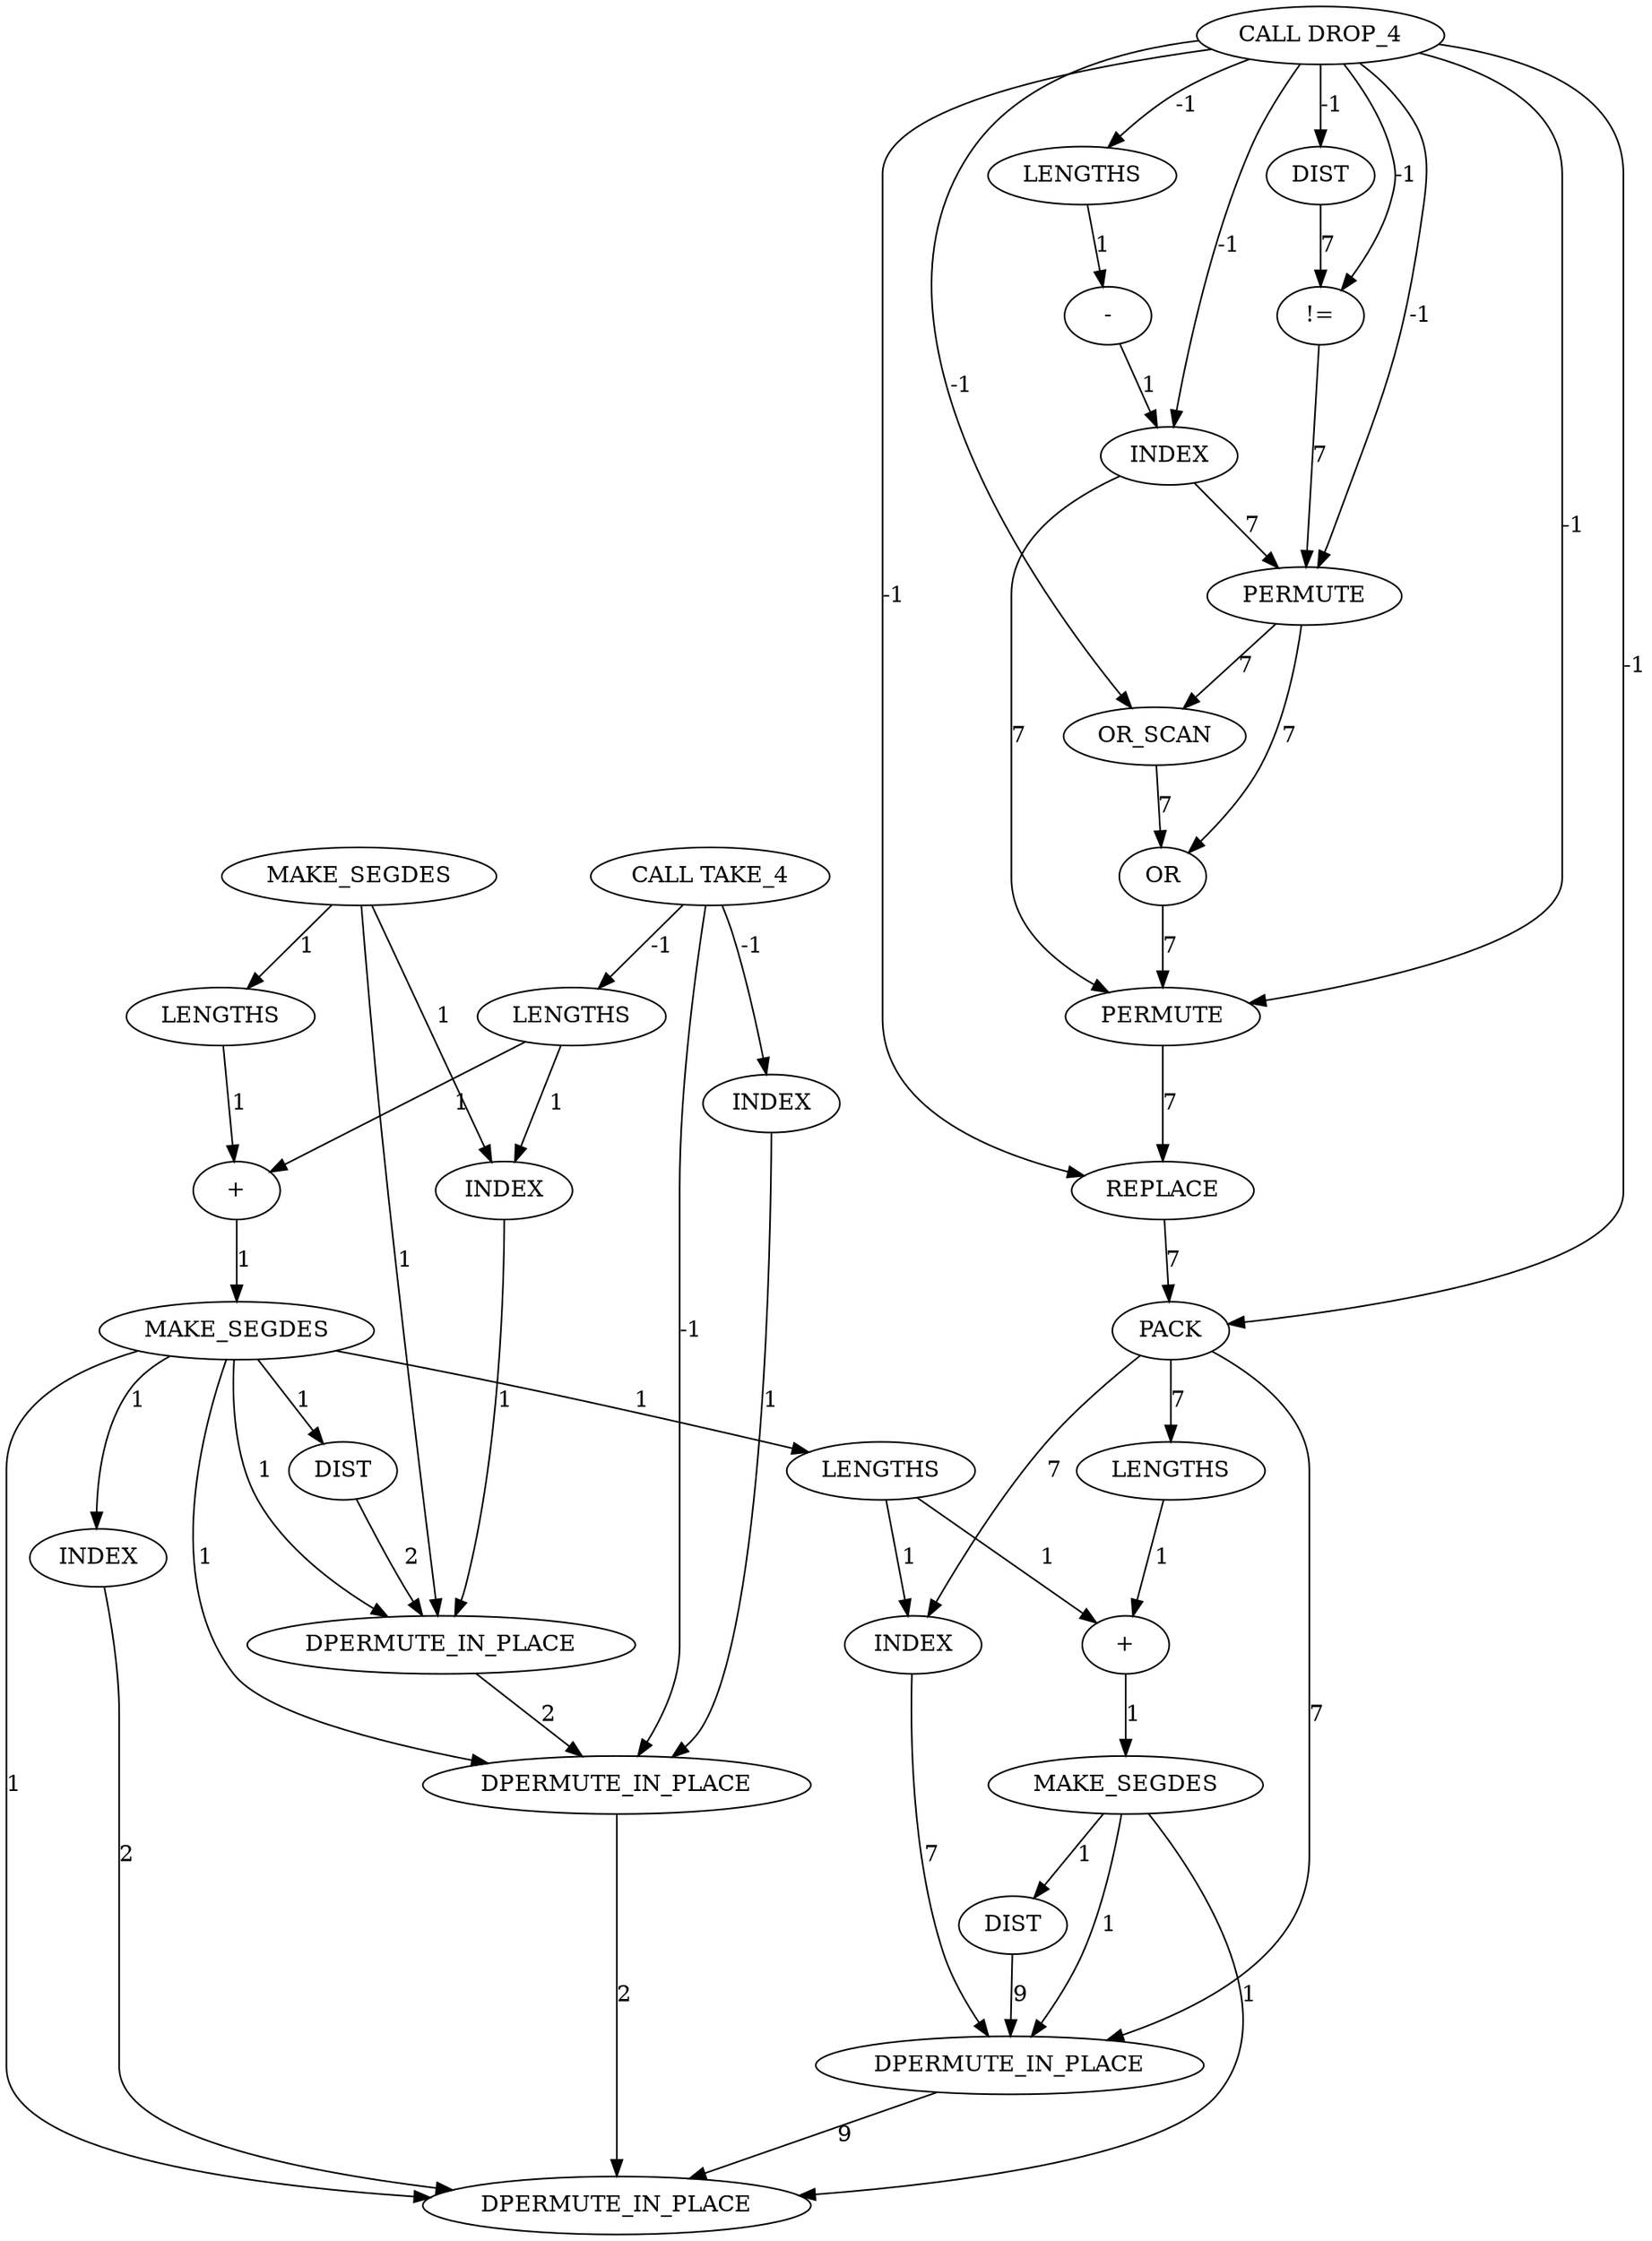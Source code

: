 digraph {
	convex_hull_large_rl_INST_5287 [label=PACK cost=215]
	convex_hull_large_rl_INST_6352 [label=DPERMUTE_IN_PLACE cost=129]
	convex_hull_large_rl_INST_5261 [label=PERMUTE cost=129]
	convex_hull_large_rl_INST_5155 [label="+" cost=86]
	convex_hull_large_rl_INST_6351 [label=DPERMUTE_IN_PLACE cost=301]
	convex_hull_large_rl_INST_5204 [label=LENGTHS cost=43]
	convex_hull_large_rl_INST_873 [label="CALL TAKE_4" cost=0]
	convex_hull_large_rl_INST_880 [label="CALL DROP_4" cost=0]
	convex_hull_large_rl_INST_5160 [label=MAKE_SEGDES cost=43]
	convex_hull_large_rl_INST_5311 [label=INDEX cost=172]
	convex_hull_large_rl_INST_5132 [label=INDEX cost=1591]
	convex_hull_large_rl_INST_5214 [label=INDEX cost=172]
	convex_hull_large_rl_INST_6350 [label=DPERMUTE_IN_PLACE cost=86]
	convex_hull_large_rl_INST_5322 [label="+" cost=86]
	convex_hull_large_rl_INST_5136 [label=LENGTHS cost=86]
	convex_hull_large_rl_INST_5154 [label=LENGTHS cost=43]
	convex_hull_large_rl_INST_6349 [label=DPERMUTE_IN_PLACE cost=258]
	convex_hull_large_rl_INST_5166 [label=DIST cost=43]
	convex_hull_large_rl_INST_5321 [label=LENGTHS cost=43]
	convex_hull_large_rl_INST_5226 [label=OR_SCAN cost=387]
	convex_hull_large_rl_INST_5206 [label="-" cost=86]
	convex_hull_large_rl_INST_5327 [label=MAKE_SEGDES cost=86]
	convex_hull_large_rl_INST_5299 [label=INDEX cost=215]
	convex_hull_large_rl_INST_5200 [label="!=" cost=1161]
	convex_hull_large_rl_INST_5303 [label=LENGTHS cost=43]
	convex_hull_large_rl_INST_5197 [label=DIST cost=2021]
	convex_hull_large_rl_INST_5270 [label=REPLACE cost=258]
	convex_hull_large_rl_INST_5222 [label=PERMUTE cost=301]
	convex_hull_large_rl_INST_875 [label=MAKE_SEGDES cost=86]
	convex_hull_large_rl_INST_5239 [label=OR cost=301]
	convex_hull_large_rl_INST_5333 [label=DIST cost=86]
	convex_hull_large_rl_INST_5144 [label=INDEX cost=215]
	convex_hull_large_rl_INST_5287 -> convex_hull_large_rl_INST_5311 [label=7 cost=7]
	convex_hull_large_rl_INST_5287 -> convex_hull_large_rl_INST_5321 [label=7 cost=7]
	convex_hull_large_rl_INST_5287 -> convex_hull_large_rl_INST_6351 [label=7 cost=7]
	convex_hull_large_rl_INST_5261 -> convex_hull_large_rl_INST_5270 [label=7 cost=7]
	convex_hull_large_rl_INST_5155 -> convex_hull_large_rl_INST_5160 [label=1 cost=1]
	convex_hull_large_rl_INST_6351 -> convex_hull_large_rl_INST_6352 [label=9 cost=9]
	convex_hull_large_rl_INST_5204 -> convex_hull_large_rl_INST_5206 [label=1 cost=1]
	convex_hull_large_rl_INST_873 -> convex_hull_large_rl_INST_5132 [label=-1 cost=-1]
	convex_hull_large_rl_INST_873 -> convex_hull_large_rl_INST_5136 [label=-1 cost=-1]
	convex_hull_large_rl_INST_873 -> convex_hull_large_rl_INST_6350 [label=-1 cost=-1]
	convex_hull_large_rl_INST_880 -> convex_hull_large_rl_INST_5197 [label=-1 cost=-1]
	convex_hull_large_rl_INST_880 -> convex_hull_large_rl_INST_5200 [label=-1 cost=-1]
	convex_hull_large_rl_INST_880 -> convex_hull_large_rl_INST_5204 [label=-1 cost=-1]
	convex_hull_large_rl_INST_880 -> convex_hull_large_rl_INST_5214 [label=-1 cost=-1]
	convex_hull_large_rl_INST_880 -> convex_hull_large_rl_INST_5222 [label=-1 cost=-1]
	convex_hull_large_rl_INST_880 -> convex_hull_large_rl_INST_5226 [label=-1 cost=-1]
	convex_hull_large_rl_INST_880 -> convex_hull_large_rl_INST_5261 [label=-1 cost=-1]
	convex_hull_large_rl_INST_880 -> convex_hull_large_rl_INST_5270 [label=-1 cost=-1]
	convex_hull_large_rl_INST_880 -> convex_hull_large_rl_INST_5287 [label=-1 cost=-1]
	convex_hull_large_rl_INST_5160 -> convex_hull_large_rl_INST_5166 [label=1 cost=1]
	convex_hull_large_rl_INST_5160 -> convex_hull_large_rl_INST_6349 [label=1 cost=1]
	convex_hull_large_rl_INST_5160 -> convex_hull_large_rl_INST_6350 [label=1 cost=1]
	convex_hull_large_rl_INST_5160 -> convex_hull_large_rl_INST_5299 [label=1 cost=1]
	convex_hull_large_rl_INST_5160 -> convex_hull_large_rl_INST_5303 [label=1 cost=1]
	convex_hull_large_rl_INST_5160 -> convex_hull_large_rl_INST_6352 [label=1 cost=1]
	convex_hull_large_rl_INST_5311 -> convex_hull_large_rl_INST_6351 [label=7 cost=7]
	convex_hull_large_rl_INST_5132 -> convex_hull_large_rl_INST_6350 [label=1 cost=1]
	convex_hull_large_rl_INST_5214 -> convex_hull_large_rl_INST_5222 [label=7 cost=7]
	convex_hull_large_rl_INST_5214 -> convex_hull_large_rl_INST_5261 [label=7 cost=7]
	convex_hull_large_rl_INST_6350 -> convex_hull_large_rl_INST_6352 [label=2 cost=2]
	convex_hull_large_rl_INST_5322 -> convex_hull_large_rl_INST_5327 [label=1 cost=1]
	convex_hull_large_rl_INST_5136 -> convex_hull_large_rl_INST_5144 [label=1 cost=1]
	convex_hull_large_rl_INST_5136 -> convex_hull_large_rl_INST_5155 [label=1 cost=1]
	convex_hull_large_rl_INST_5154 -> convex_hull_large_rl_INST_5155 [label=1 cost=1]
	convex_hull_large_rl_INST_6349 -> convex_hull_large_rl_INST_6350 [label=2 cost=2]
	convex_hull_large_rl_INST_5166 -> convex_hull_large_rl_INST_6349 [label=2 cost=2]
	convex_hull_large_rl_INST_5321 -> convex_hull_large_rl_INST_5322 [label=1 cost=1]
	convex_hull_large_rl_INST_5226 -> convex_hull_large_rl_INST_5239 [label=7 cost=7]
	convex_hull_large_rl_INST_5206 -> convex_hull_large_rl_INST_5214 [label=1 cost=1]
	convex_hull_large_rl_INST_5327 -> convex_hull_large_rl_INST_5333 [label=1 cost=1]
	convex_hull_large_rl_INST_5327 -> convex_hull_large_rl_INST_6351 [label=1 cost=1]
	convex_hull_large_rl_INST_5327 -> convex_hull_large_rl_INST_6352 [label=1 cost=1]
	convex_hull_large_rl_INST_5299 -> convex_hull_large_rl_INST_6352 [label=2 cost=2]
	convex_hull_large_rl_INST_5200 -> convex_hull_large_rl_INST_5222 [label=7 cost=7]
	convex_hull_large_rl_INST_5303 -> convex_hull_large_rl_INST_5311 [label=1 cost=1]
	convex_hull_large_rl_INST_5303 -> convex_hull_large_rl_INST_5322 [label=1 cost=1]
	convex_hull_large_rl_INST_5197 -> convex_hull_large_rl_INST_5200 [label=7 cost=7]
	convex_hull_large_rl_INST_5270 -> convex_hull_large_rl_INST_5287 [label=7 cost=7]
	convex_hull_large_rl_INST_5222 -> convex_hull_large_rl_INST_5226 [label=7 cost=7]
	convex_hull_large_rl_INST_5222 -> convex_hull_large_rl_INST_5239 [label=7 cost=7]
	convex_hull_large_rl_INST_875 -> convex_hull_large_rl_INST_5144 [label=1 cost=1]
	convex_hull_large_rl_INST_875 -> convex_hull_large_rl_INST_5154 [label=1 cost=1]
	convex_hull_large_rl_INST_875 -> convex_hull_large_rl_INST_6349 [label=1 cost=1]
	convex_hull_large_rl_INST_5239 -> convex_hull_large_rl_INST_5261 [label=7 cost=7]
	convex_hull_large_rl_INST_5333 -> convex_hull_large_rl_INST_6351 [label=9 cost=9]
	convex_hull_large_rl_INST_5144 -> convex_hull_large_rl_INST_6349 [label=1 cost=1]
}
